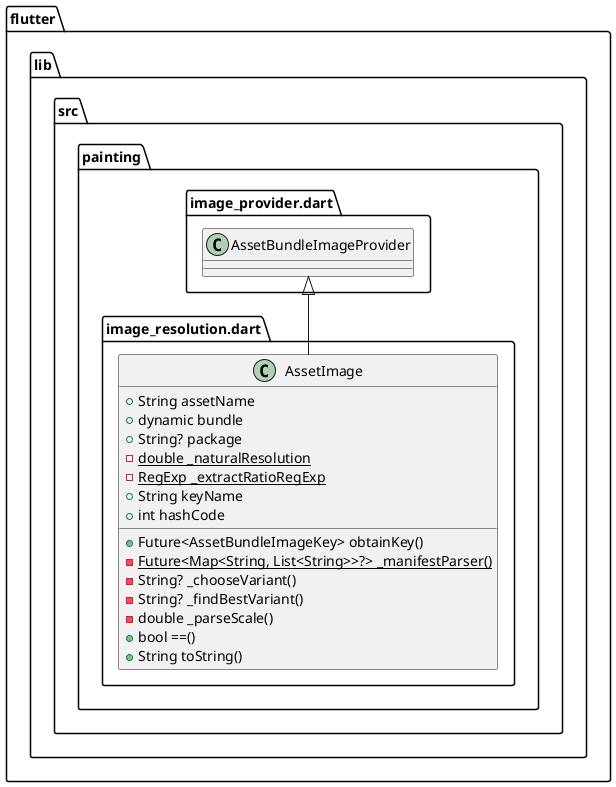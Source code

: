 @startuml
set namespaceSeparator ::

class "flutter::lib::src::painting::image_resolution.dart::AssetImage" {
  +String assetName
  +dynamic bundle
  +String? package
  {static} -double _naturalResolution
  {static} -RegExp _extractRatioRegExp
  +String keyName
  +int hashCode
  +Future<AssetBundleImageKey> obtainKey()
  {static} -Future<Map<String, List<String>>?> _manifestParser()
  -String? _chooseVariant()
  -String? _findBestVariant()
  -double _parseScale()
  +bool ==()
  +String toString()
}

"flutter::lib::src::painting::image_provider.dart::AssetBundleImageProvider" <|-- "flutter::lib::src::painting::image_resolution.dart::AssetImage"


@enduml